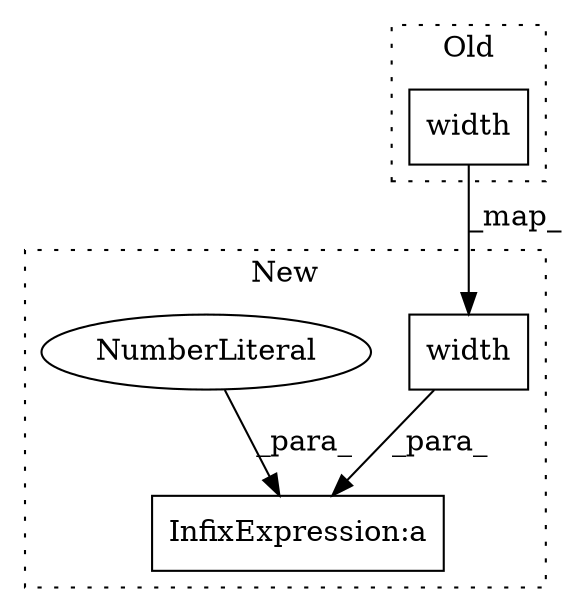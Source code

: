 digraph G {
subgraph cluster0 {
1 [label="width" a="32" s="18529" l="7" shape="box"];
label = "Old";
style="dotted";
}
subgraph cluster1 {
2 [label="width" a="32" s="18540" l="7" shape="box"];
3 [label="InfixExpression:a" a="27" s="18547" l="3" shape="box"];
4 [label="NumberLiteral" a="34" s="18550" l="1" shape="ellipse"];
label = "New";
style="dotted";
}
1 -> 2 [label="_map_"];
2 -> 3 [label="_para_"];
4 -> 3 [label="_para_"];
}